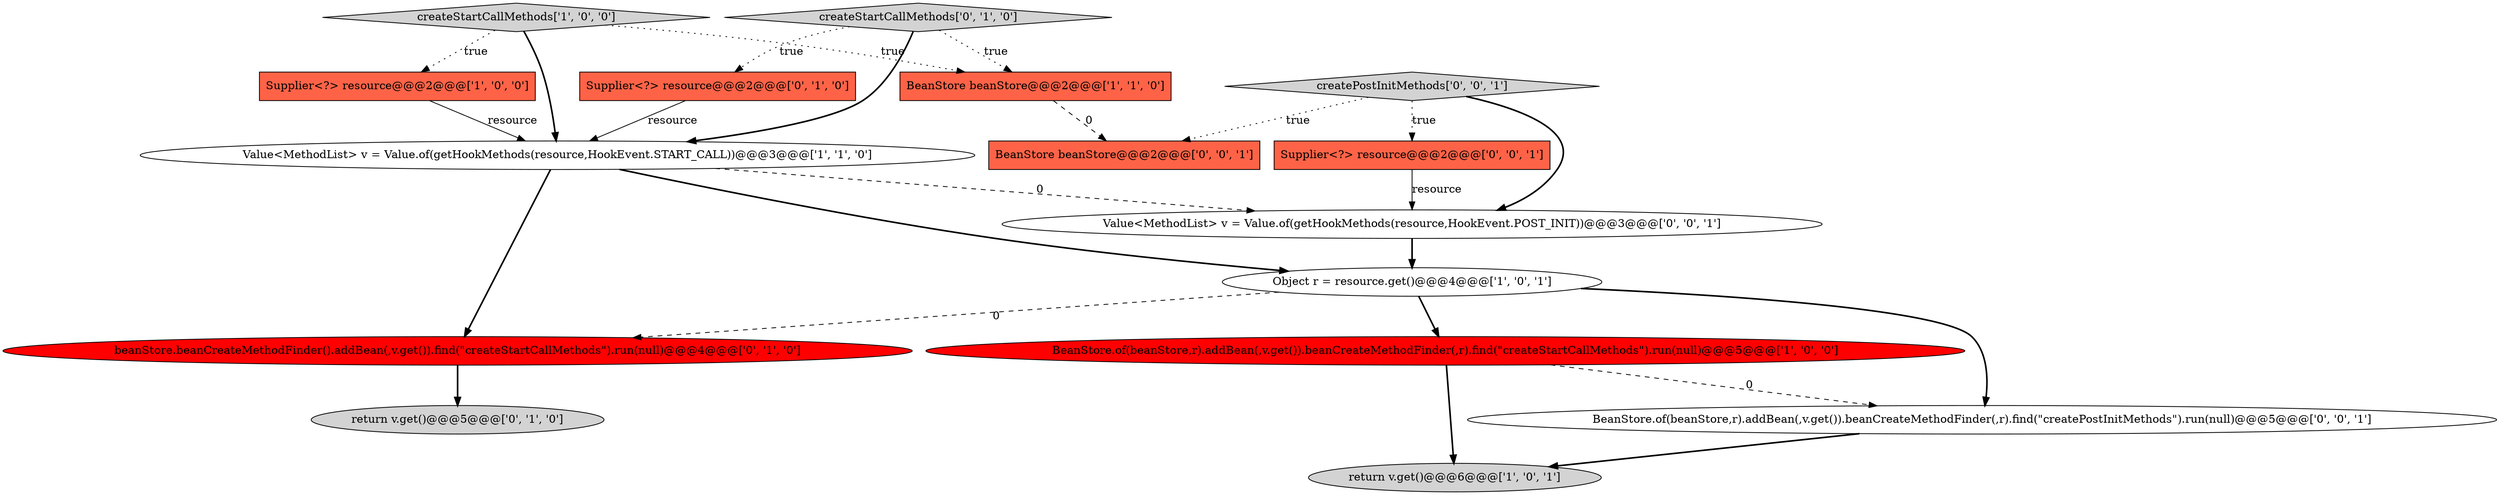 digraph {
1 [style = filled, label = "createStartCallMethods['1', '0', '0']", fillcolor = lightgray, shape = diamond image = "AAA0AAABBB1BBB"];
4 [style = filled, label = "Object r = resource.get()@@@4@@@['1', '0', '1']", fillcolor = white, shape = ellipse image = "AAA0AAABBB1BBB"];
6 [style = filled, label = "BeanStore.of(beanStore,r).addBean(,v.get()).beanCreateMethodFinder(,r).find(\"createStartCallMethods\").run(null)@@@5@@@['1', '0', '0']", fillcolor = red, shape = ellipse image = "AAA1AAABBB1BBB"];
9 [style = filled, label = "Supplier<?> resource@@@2@@@['0', '1', '0']", fillcolor = tomato, shape = box image = "AAA0AAABBB2BBB"];
5 [style = filled, label = "BeanStore beanStore@@@2@@@['1', '1', '0']", fillcolor = tomato, shape = box image = "AAA0AAABBB1BBB"];
11 [style = filled, label = "createPostInitMethods['0', '0', '1']", fillcolor = lightgray, shape = diamond image = "AAA0AAABBB3BBB"];
12 [style = filled, label = "Supplier<?> resource@@@2@@@['0', '0', '1']", fillcolor = tomato, shape = box image = "AAA0AAABBB3BBB"];
10 [style = filled, label = "createStartCallMethods['0', '1', '0']", fillcolor = lightgray, shape = diamond image = "AAA0AAABBB2BBB"];
7 [style = filled, label = "beanStore.beanCreateMethodFinder().addBean(,v.get()).find(\"createStartCallMethods\").run(null)@@@4@@@['0', '1', '0']", fillcolor = red, shape = ellipse image = "AAA1AAABBB2BBB"];
15 [style = filled, label = "Value<MethodList> v = Value.of(getHookMethods(resource,HookEvent.POST_INIT))@@@3@@@['0', '0', '1']", fillcolor = white, shape = ellipse image = "AAA0AAABBB3BBB"];
0 [style = filled, label = "return v.get()@@@6@@@['1', '0', '1']", fillcolor = lightgray, shape = ellipse image = "AAA0AAABBB1BBB"];
8 [style = filled, label = "return v.get()@@@5@@@['0', '1', '0']", fillcolor = lightgray, shape = ellipse image = "AAA0AAABBB2BBB"];
14 [style = filled, label = "BeanStore beanStore@@@2@@@['0', '0', '1']", fillcolor = tomato, shape = box image = "AAA0AAABBB3BBB"];
13 [style = filled, label = "BeanStore.of(beanStore,r).addBean(,v.get()).beanCreateMethodFinder(,r).find(\"createPostInitMethods\").run(null)@@@5@@@['0', '0', '1']", fillcolor = white, shape = ellipse image = "AAA0AAABBB3BBB"];
2 [style = filled, label = "Supplier<?> resource@@@2@@@['1', '0', '0']", fillcolor = tomato, shape = box image = "AAA0AAABBB1BBB"];
3 [style = filled, label = "Value<MethodList> v = Value.of(getHookMethods(resource,HookEvent.START_CALL))@@@3@@@['1', '1', '0']", fillcolor = white, shape = ellipse image = "AAA0AAABBB1BBB"];
9->3 [style = solid, label="resource"];
5->14 [style = dashed, label="0"];
4->6 [style = bold, label=""];
4->13 [style = bold, label=""];
11->12 [style = dotted, label="true"];
11->14 [style = dotted, label="true"];
1->3 [style = bold, label=""];
10->3 [style = bold, label=""];
6->0 [style = bold, label=""];
7->8 [style = bold, label=""];
10->5 [style = dotted, label="true"];
10->9 [style = dotted, label="true"];
3->4 [style = bold, label=""];
11->15 [style = bold, label=""];
2->3 [style = solid, label="resource"];
6->13 [style = dashed, label="0"];
12->15 [style = solid, label="resource"];
3->7 [style = bold, label=""];
4->7 [style = dashed, label="0"];
15->4 [style = bold, label=""];
3->15 [style = dashed, label="0"];
1->2 [style = dotted, label="true"];
1->5 [style = dotted, label="true"];
13->0 [style = bold, label=""];
}
